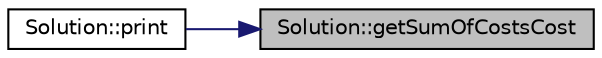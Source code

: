 digraph "Solution::getSumOfCostsCost"
{
 // INTERACTIVE_SVG=YES
 // LATEX_PDF_SIZE
  edge [fontname="Helvetica",fontsize="10",labelfontname="Helvetica",labelfontsize="10"];
  node [fontname="Helvetica",fontsize="10",shape=record];
  rankdir="RL";
  Node1 [label="Solution::getSumOfCostsCost",height=0.2,width=0.4,color="black", fillcolor="grey75", style="filled", fontcolor="black",tooltip=" "];
  Node1 -> Node2 [dir="back",color="midnightblue",fontsize="10",style="solid",fontname="Helvetica"];
  Node2 [label="Solution::print",height=0.2,width=0.4,color="black", fillcolor="white", style="filled",URL="$classSolution.html#a22519dee8cecd124e2e112a3a9bc505c",tooltip=" "];
}
